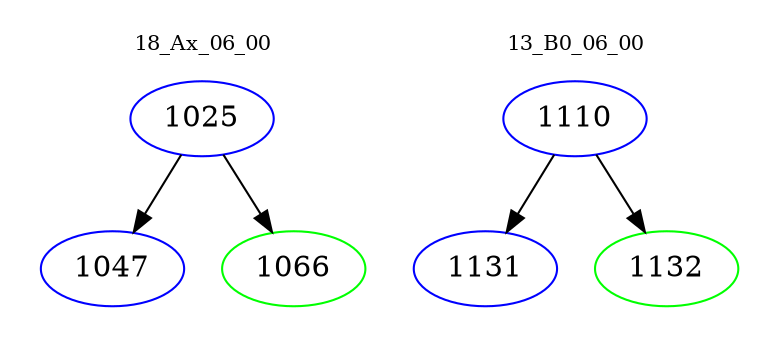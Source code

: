 digraph{
subgraph cluster_0 {
color = white
label = "18_Ax_06_00";
fontsize=10;
T0_1025 [label="1025", color="blue"]
T0_1025 -> T0_1047 [color="black"]
T0_1047 [label="1047", color="blue"]
T0_1025 -> T0_1066 [color="black"]
T0_1066 [label="1066", color="green"]
}
subgraph cluster_1 {
color = white
label = "13_B0_06_00";
fontsize=10;
T1_1110 [label="1110", color="blue"]
T1_1110 -> T1_1131 [color="black"]
T1_1131 [label="1131", color="blue"]
T1_1110 -> T1_1132 [color="black"]
T1_1132 [label="1132", color="green"]
}
}
